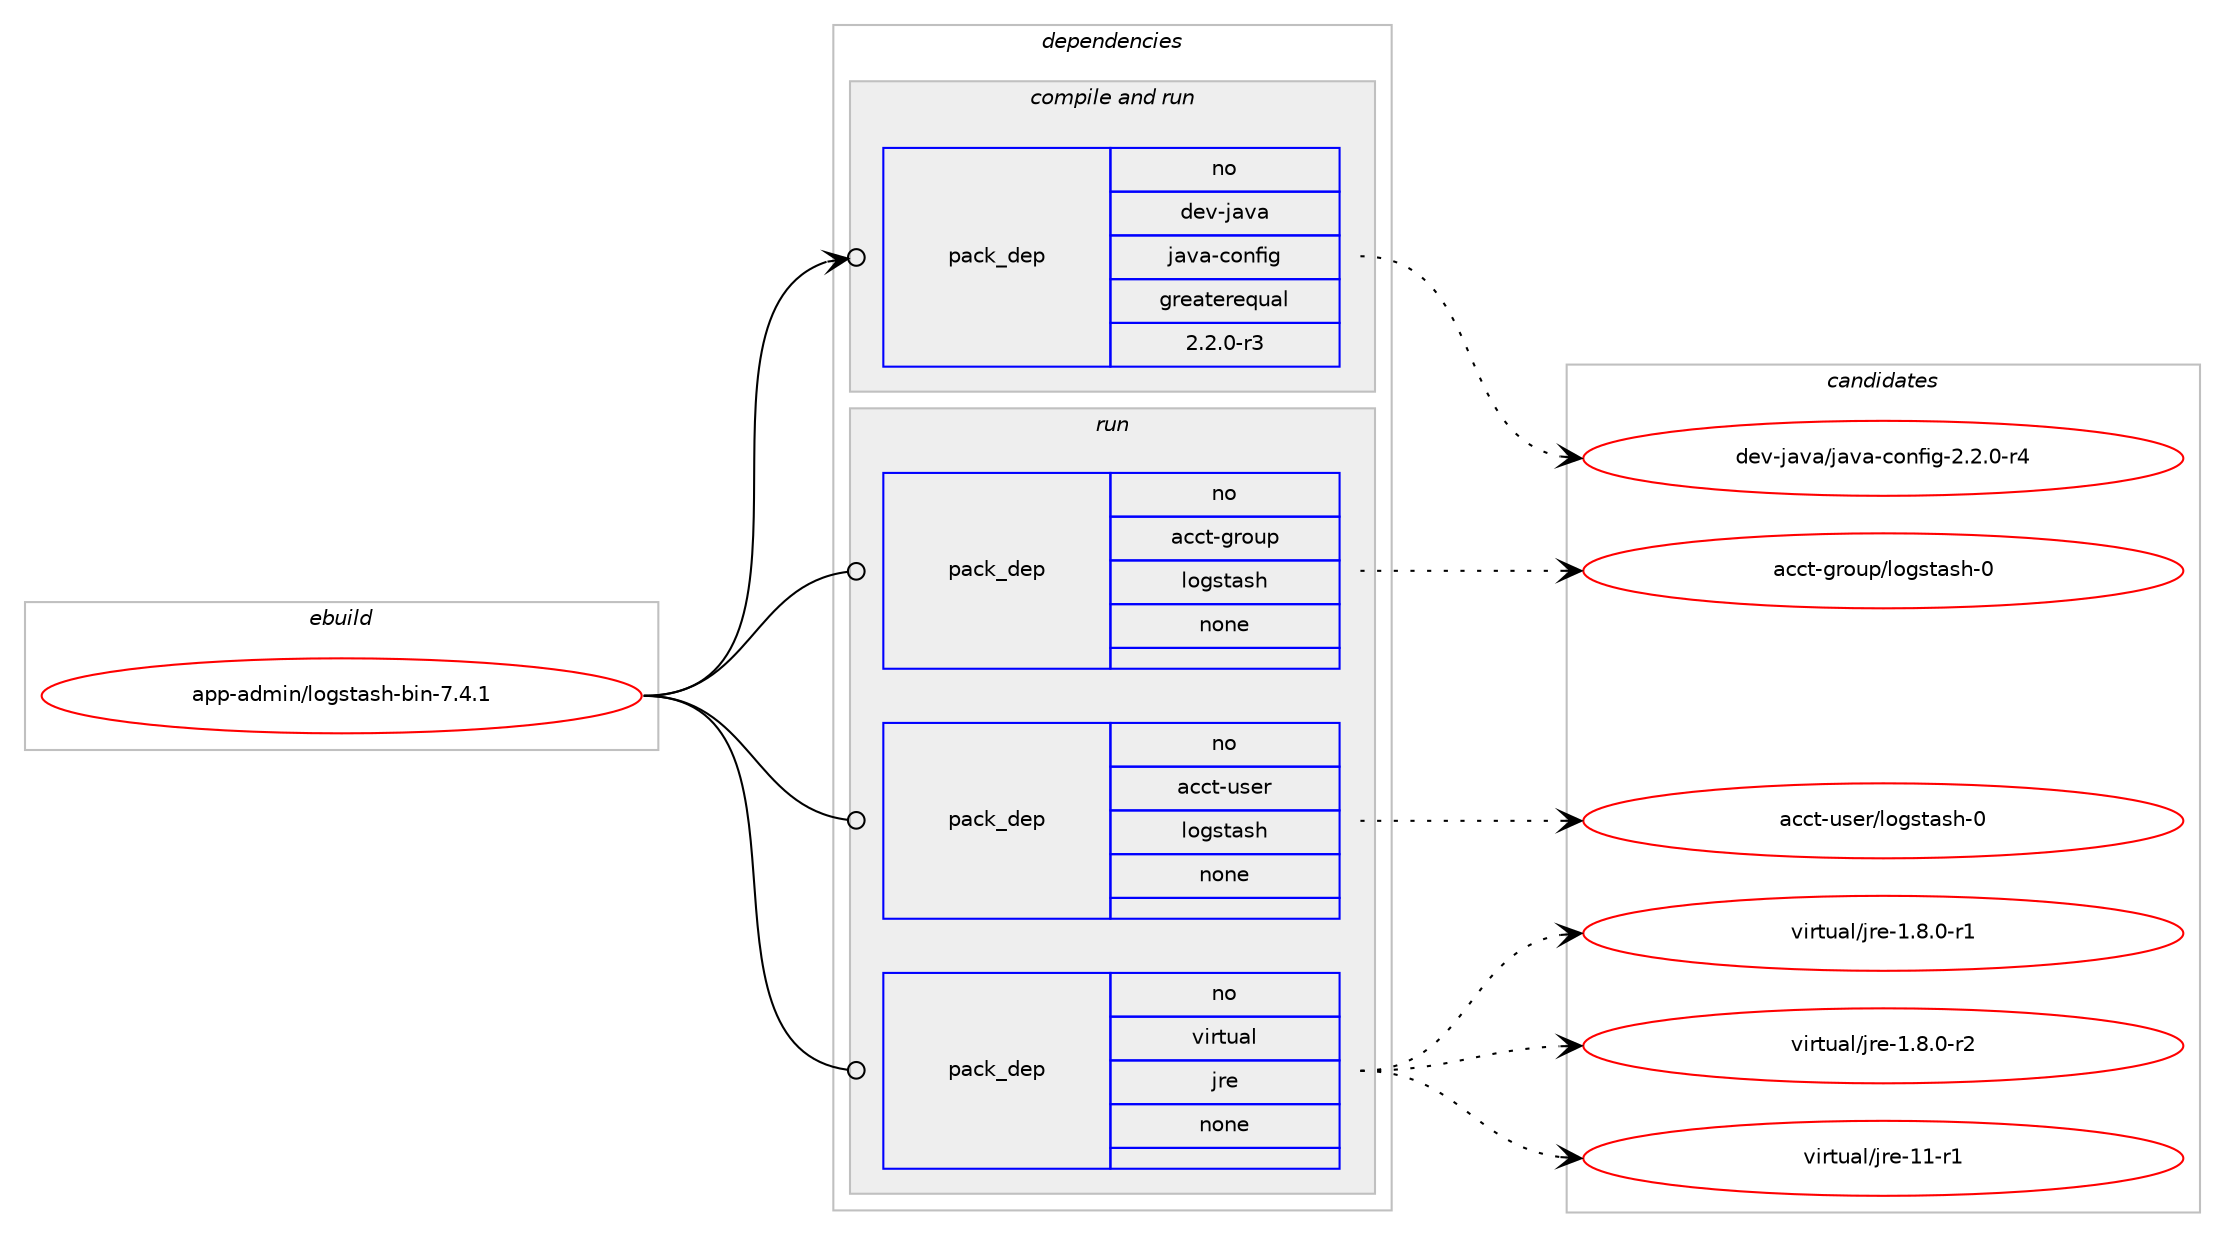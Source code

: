 digraph prolog {

# *************
# Graph options
# *************

newrank=true;
concentrate=true;
compound=true;
graph [rankdir=LR,fontname=Helvetica,fontsize=10,ranksep=1.5];#, ranksep=2.5, nodesep=0.2];
edge  [arrowhead=vee];
node  [fontname=Helvetica,fontsize=10];

# **********
# The ebuild
# **********

subgraph cluster_leftcol {
color=gray;
rank=same;
label=<<i>ebuild</i>>;
id [label="app-admin/logstash-bin-7.4.1", color=red, width=4, href="../app-admin/logstash-bin-7.4.1.svg"];
}

# ****************
# The dependencies
# ****************

subgraph cluster_midcol {
color=gray;
label=<<i>dependencies</i>>;
subgraph cluster_compile {
fillcolor="#eeeeee";
style=filled;
label=<<i>compile</i>>;
}
subgraph cluster_compileandrun {
fillcolor="#eeeeee";
style=filled;
label=<<i>compile and run</i>>;
subgraph pack348224 {
dependency467973 [label=<<TABLE BORDER="0" CELLBORDER="1" CELLSPACING="0" CELLPADDING="4" WIDTH="220"><TR><TD ROWSPAN="6" CELLPADDING="30">pack_dep</TD></TR><TR><TD WIDTH="110">no</TD></TR><TR><TD>dev-java</TD></TR><TR><TD>java-config</TD></TR><TR><TD>greaterequal</TD></TR><TR><TD>2.2.0-r3</TD></TR></TABLE>>, shape=none, color=blue];
}
id:e -> dependency467973:w [weight=20,style="solid",arrowhead="odotvee"];
}
subgraph cluster_run {
fillcolor="#eeeeee";
style=filled;
label=<<i>run</i>>;
subgraph pack348225 {
dependency467974 [label=<<TABLE BORDER="0" CELLBORDER="1" CELLSPACING="0" CELLPADDING="4" WIDTH="220"><TR><TD ROWSPAN="6" CELLPADDING="30">pack_dep</TD></TR><TR><TD WIDTH="110">no</TD></TR><TR><TD>acct-group</TD></TR><TR><TD>logstash</TD></TR><TR><TD>none</TD></TR><TR><TD></TD></TR></TABLE>>, shape=none, color=blue];
}
id:e -> dependency467974:w [weight=20,style="solid",arrowhead="odot"];
subgraph pack348226 {
dependency467975 [label=<<TABLE BORDER="0" CELLBORDER="1" CELLSPACING="0" CELLPADDING="4" WIDTH="220"><TR><TD ROWSPAN="6" CELLPADDING="30">pack_dep</TD></TR><TR><TD WIDTH="110">no</TD></TR><TR><TD>acct-user</TD></TR><TR><TD>logstash</TD></TR><TR><TD>none</TD></TR><TR><TD></TD></TR></TABLE>>, shape=none, color=blue];
}
id:e -> dependency467975:w [weight=20,style="solid",arrowhead="odot"];
subgraph pack348227 {
dependency467976 [label=<<TABLE BORDER="0" CELLBORDER="1" CELLSPACING="0" CELLPADDING="4" WIDTH="220"><TR><TD ROWSPAN="6" CELLPADDING="30">pack_dep</TD></TR><TR><TD WIDTH="110">no</TD></TR><TR><TD>virtual</TD></TR><TR><TD>jre</TD></TR><TR><TD>none</TD></TR><TR><TD></TD></TR></TABLE>>, shape=none, color=blue];
}
id:e -> dependency467976:w [weight=20,style="solid",arrowhead="odot"];
}
}

# **************
# The candidates
# **************

subgraph cluster_choices {
rank=same;
color=gray;
label=<<i>candidates</i>>;

subgraph choice348224 {
color=black;
nodesep=1;
choice10010111845106971189747106971189745991111101021051034550465046484511452 [label="dev-java/java-config-2.2.0-r4", color=red, width=4,href="../dev-java/java-config-2.2.0-r4.svg"];
dependency467973:e -> choice10010111845106971189747106971189745991111101021051034550465046484511452:w [style=dotted,weight="100"];
}
subgraph choice348225 {
color=black;
nodesep=1;
choice9799991164510311411111711247108111103115116971151044548 [label="acct-group/logstash-0", color=red, width=4,href="../acct-group/logstash-0.svg"];
dependency467974:e -> choice9799991164510311411111711247108111103115116971151044548:w [style=dotted,weight="100"];
}
subgraph choice348226 {
color=black;
nodesep=1;
choice9799991164511711510111447108111103115116971151044548 [label="acct-user/logstash-0", color=red, width=4,href="../acct-user/logstash-0.svg"];
dependency467975:e -> choice9799991164511711510111447108111103115116971151044548:w [style=dotted,weight="100"];
}
subgraph choice348227 {
color=black;
nodesep=1;
choice11810511411611797108471061141014549465646484511449 [label="virtual/jre-1.8.0-r1", color=red, width=4,href="../virtual/jre-1.8.0-r1.svg"];
choice11810511411611797108471061141014549465646484511450 [label="virtual/jre-1.8.0-r2", color=red, width=4,href="../virtual/jre-1.8.0-r2.svg"];
choice11810511411611797108471061141014549494511449 [label="virtual/jre-11-r1", color=red, width=4,href="../virtual/jre-11-r1.svg"];
dependency467976:e -> choice11810511411611797108471061141014549465646484511449:w [style=dotted,weight="100"];
dependency467976:e -> choice11810511411611797108471061141014549465646484511450:w [style=dotted,weight="100"];
dependency467976:e -> choice11810511411611797108471061141014549494511449:w [style=dotted,weight="100"];
}
}

}
